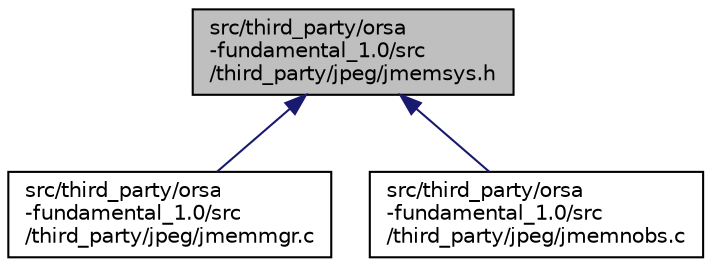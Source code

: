 digraph "src/third_party/orsa-fundamental_1.0/src/third_party/jpeg/jmemsys.h"
{
  edge [fontname="Helvetica",fontsize="10",labelfontname="Helvetica",labelfontsize="10"];
  node [fontname="Helvetica",fontsize="10",shape=record];
  Node1 [label="src/third_party/orsa\l-fundamental_1.0/src\l/third_party/jpeg/jmemsys.h",height=0.2,width=0.4,color="black", fillcolor="grey75", style="filled", fontcolor="black"];
  Node1 -> Node2 [dir="back",color="midnightblue",fontsize="10",style="solid",fontname="Helvetica"];
  Node2 [label="src/third_party/orsa\l-fundamental_1.0/src\l/third_party/jpeg/jmemmgr.c",height=0.2,width=0.4,color="black", fillcolor="white", style="filled",URL="$jmemmgr_8c.html"];
  Node1 -> Node3 [dir="back",color="midnightblue",fontsize="10",style="solid",fontname="Helvetica"];
  Node3 [label="src/third_party/orsa\l-fundamental_1.0/src\l/third_party/jpeg/jmemnobs.c",height=0.2,width=0.4,color="black", fillcolor="white", style="filled",URL="$jmemnobs_8c.html"];
}
